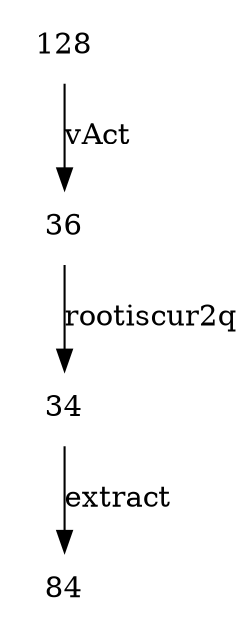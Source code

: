 digraph G {
    node [shape=plaintext]
128->36[label = "vAct"]
36->34[label = "rootiscur2q"]
34->84[label = "extract"]

}